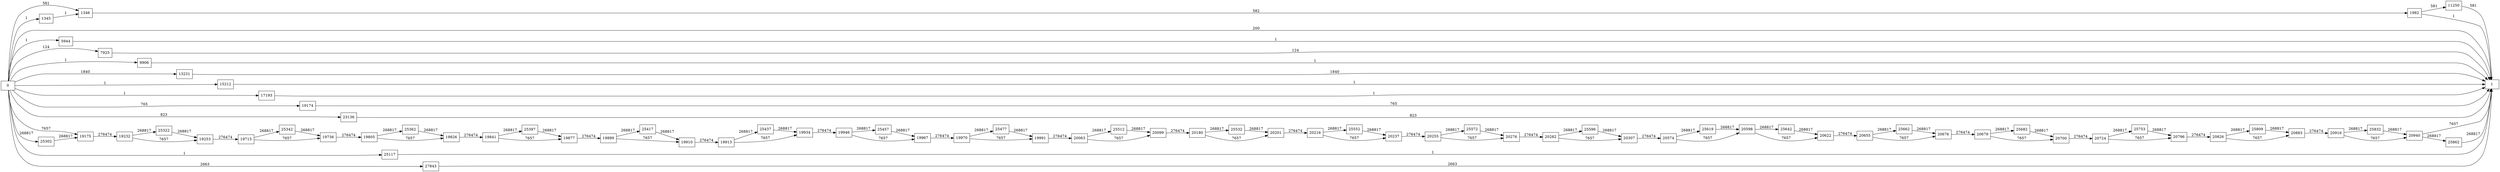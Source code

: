 digraph {
	graph [rankdir=LR]
	node [shape=rectangle]
	1345 -> 1346 [label=1]
	1346 -> 1982 [label=582]
	1982 -> 1 [label=1]
	1982 -> 11250 [label=581]
	5944 -> 1 [label=1]
	7925 -> 1 [label=124]
	9906 -> 1 [label=1]
	11250 -> 1 [label=581]
	13231 -> 1 [label=1840]
	15212 -> 1 [label=1]
	17193 -> 1 [label=1]
	19174 -> 1 [label=765]
	19175 -> 19232 [label=276474]
	19232 -> 19253 [label=7657]
	19232 -> 25322 [label=268817]
	19253 -> 19715 [label=276474]
	19715 -> 19736 [label=7657]
	19715 -> 25342 [label=268817]
	19736 -> 19805 [label=276474]
	19805 -> 19826 [label=7657]
	19805 -> 25362 [label=268817]
	19826 -> 19841 [label=276474]
	19841 -> 19877 [label=7657]
	19841 -> 25397 [label=268817]
	19877 -> 19889 [label=276474]
	19889 -> 19910 [label=7657]
	19889 -> 25417 [label=268817]
	19910 -> 19913 [label=276474]
	19913 -> 19934 [label=7657]
	19913 -> 25437 [label=268817]
	19934 -> 19946 [label=276474]
	19946 -> 19967 [label=7657]
	19946 -> 25457 [label=268817]
	19967 -> 19970 [label=276474]
	19970 -> 19991 [label=7657]
	19970 -> 25477 [label=268817]
	19991 -> 20063 [label=276474]
	20063 -> 20099 [label=7657]
	20063 -> 25512 [label=268817]
	20099 -> 20180 [label=276474]
	20180 -> 20201 [label=7657]
	20180 -> 25532 [label=268817]
	20201 -> 20216 [label=276474]
	20216 -> 20237 [label=7657]
	20216 -> 25552 [label=268817]
	20237 -> 20255 [label=276474]
	20255 -> 20276 [label=7657]
	20255 -> 25572 [label=268817]
	20276 -> 20282 [label=276474]
	20282 -> 20307 [label=7657]
	20282 -> 25596 [label=268817]
	20307 -> 20574 [label=276474]
	20574 -> 20598 [label=7657]
	20574 -> 25619 [label=268817]
	20598 -> 20622 [label=7657]
	20598 -> 25642 [label=268817]
	20622 -> 20655 [label=276474]
	20655 -> 20676 [label=7657]
	20655 -> 25662 [label=268817]
	20676 -> 20679 [label=276474]
	20679 -> 20700 [label=7657]
	20679 -> 25682 [label=268817]
	20700 -> 20724 [label=276474]
	20724 -> 20796 [label=7657]
	20724 -> 25753 [label=268817]
	20796 -> 20826 [label=276474]
	20826 -> 20883 [label=7657]
	20826 -> 25809 [label=268817]
	20883 -> 20916 [label=276474]
	20916 -> 20940 [label=7657]
	20916 -> 25832 [label=268817]
	20940 -> 1 [label=7657]
	20940 -> 25862 [label=268817]
	23136 -> 1 [label=823]
	25117 -> 1 [label=1]
	25302 -> 19175 [label=268817]
	25322 -> 19253 [label=268817]
	25342 -> 19736 [label=268817]
	25362 -> 19826 [label=268817]
	25397 -> 19877 [label=268817]
	25417 -> 19910 [label=268817]
	25437 -> 19934 [label=268817]
	25457 -> 19967 [label=268817]
	25477 -> 19991 [label=268817]
	25512 -> 20099 [label=268817]
	25532 -> 20201 [label=268817]
	25552 -> 20237 [label=268817]
	25572 -> 20276 [label=268817]
	25596 -> 20307 [label=268817]
	25619 -> 20598 [label=268817]
	25642 -> 20622 [label=268817]
	25662 -> 20676 [label=268817]
	25682 -> 20700 [label=268817]
	25753 -> 20796 [label=268817]
	25809 -> 20883 [label=268817]
	25832 -> 20940 [label=268817]
	25862 -> 1 [label=268817]
	27843 -> 1 [label=2663]
	0 -> 1346 [label=581]
	0 -> 19175 [label=7657]
	0 -> 1345 [label=1]
	0 -> 1 [label=200]
	0 -> 5944 [label=1]
	0 -> 7925 [label=124]
	0 -> 9906 [label=1]
	0 -> 13231 [label=1840]
	0 -> 15212 [label=1]
	0 -> 17193 [label=1]
	0 -> 19174 [label=765]
	0 -> 23136 [label=823]
	0 -> 25117 [label=1]
	0 -> 25302 [label=268817]
	0 -> 27843 [label=2663]
}
